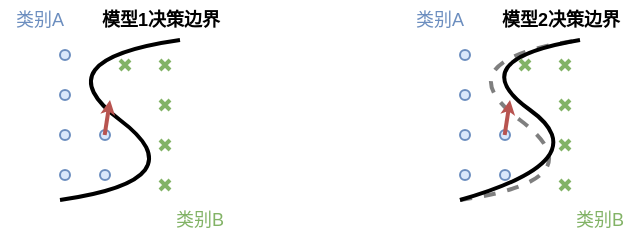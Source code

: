 <mxfile version="26.0.13">
  <diagram name="第 1 页" id="Q9MBymESR3TjVLLIOMGT">
    <mxGraphModel dx="255" dy="289" grid="1" gridSize="10" guides="1" tooltips="1" connect="1" arrows="1" fold="1" page="1" pageScale="1" pageWidth="1169" pageHeight="827" math="0" shadow="0">
      <root>
        <mxCell id="0" />
        <mxCell id="1" parent="0" />
        <mxCell id="rEHO3wVgUw_oy06tpRax-138" value="" style="curved=1;endArrow=none;html=1;rounded=0;strokeWidth=2;startFill=0;dashed=1;opacity=50;" edge="1" parent="1">
          <mxGeometry width="50" height="50" relative="1" as="geometry">
            <mxPoint x="310" y="660" as="sourcePoint" />
            <mxPoint x="370" y="580" as="targetPoint" />
            <Array as="points">
              <mxPoint x="380" y="650" />
              <mxPoint x="300" y="590" />
            </Array>
          </mxGeometry>
        </mxCell>
        <mxCell id="rEHO3wVgUw_oy06tpRax-137" value="" style="rounded=0;whiteSpace=wrap;html=1;fillColor=none;strokeColor=none;" vertex="1" parent="1">
          <mxGeometry x="280" y="560" width="120" height="120" as="geometry" />
        </mxCell>
        <mxCell id="rEHO3wVgUw_oy06tpRax-33" value="" style="rounded=0;whiteSpace=wrap;html=1;fillColor=none;strokeColor=none;" vertex="1" parent="1">
          <mxGeometry x="80" y="560" width="120" height="120" as="geometry" />
        </mxCell>
        <mxCell id="rEHO3wVgUw_oy06tpRax-2" value="类别A" style="text;html=1;align=center;verticalAlign=middle;whiteSpace=wrap;rounded=0;fontSize=9;fontColor=#6C8EBF;labelBackgroundColor=default;" vertex="1" parent="1">
          <mxGeometry x="80" y="560" width="40" height="20" as="geometry" />
        </mxCell>
        <mxCell id="rEHO3wVgUw_oy06tpRax-3" value="类别B" style="text;html=1;align=center;verticalAlign=middle;whiteSpace=wrap;rounded=0;fontSize=9;fontColor=#82B366;" vertex="1" parent="1">
          <mxGeometry x="160" y="660" width="40" height="20" as="geometry" />
        </mxCell>
        <mxCell id="rEHO3wVgUw_oy06tpRax-25" value="" style="curved=1;endArrow=none;html=1;rounded=0;strokeWidth=2;startFill=0;" edge="1" parent="1">
          <mxGeometry width="50" height="50" relative="1" as="geometry">
            <mxPoint x="110" y="660" as="sourcePoint" />
            <mxPoint x="170" y="580" as="targetPoint" />
            <Array as="points">
              <mxPoint x="180" y="650" />
              <mxPoint x="100" y="590" />
            </Array>
          </mxGeometry>
        </mxCell>
        <mxCell id="rEHO3wVgUw_oy06tpRax-26" value="" style="shape=umlDestroy;whiteSpace=wrap;html=1;strokeWidth=2;targetShapes=umlLifeline;aspect=fixed;fillColor=#d5e8d4;strokeColor=#82b366;" vertex="1" parent="1">
          <mxGeometry x="160" y="630" width="5" height="5" as="geometry" />
        </mxCell>
        <mxCell id="rEHO3wVgUw_oy06tpRax-28" value="" style="shape=umlDestroy;whiteSpace=wrap;html=1;strokeWidth=2;targetShapes=umlLifeline;aspect=fixed;shadow=0;fillColor=#d5e8d4;strokeColor=#82b366;" vertex="1" parent="1">
          <mxGeometry x="160" y="610" width="5" height="5" as="geometry" />
        </mxCell>
        <mxCell id="rEHO3wVgUw_oy06tpRax-29" value="" style="shape=umlDestroy;whiteSpace=wrap;html=1;strokeWidth=2;targetShapes=umlLifeline;aspect=fixed;fillColor=#d5e8d4;strokeColor=#82b366;" vertex="1" parent="1">
          <mxGeometry x="160" y="590" width="5" height="5" as="geometry" />
        </mxCell>
        <mxCell id="rEHO3wVgUw_oy06tpRax-32" value="" style="shape=umlDestroy;whiteSpace=wrap;html=1;strokeWidth=2;targetShapes=umlLifeline;aspect=fixed;fillColor=#d5e8d4;strokeColor=#82b366;" vertex="1" parent="1">
          <mxGeometry x="160" y="650" width="5" height="5" as="geometry" />
        </mxCell>
        <mxCell id="rEHO3wVgUw_oy06tpRax-36" value="" style="shape=umlDestroy;whiteSpace=wrap;html=1;strokeWidth=2;targetShapes=umlLifeline;aspect=fixed;fillColor=#d5e8d4;strokeColor=#82b366;" vertex="1" parent="1">
          <mxGeometry x="140" y="590" width="5" height="5" as="geometry" />
        </mxCell>
        <mxCell id="rEHO3wVgUw_oy06tpRax-40" value="" style="shape=ellipse;fillColor=#dae8fc;strokeColor=#6c8ebf;html=1;sketch=0;aspect=fixed;" vertex="1" parent="1">
          <mxGeometry x="130" y="625" width="5" height="5" as="geometry" />
        </mxCell>
        <mxCell id="rEHO3wVgUw_oy06tpRax-41" value="" style="shape=ellipse;fillColor=#dae8fc;strokeColor=#6c8ebf;html=1;sketch=0;aspect=fixed;" vertex="1" parent="1">
          <mxGeometry x="130" y="645" width="5" height="5" as="geometry" />
        </mxCell>
        <mxCell id="rEHO3wVgUw_oy06tpRax-42" value="" style="shape=ellipse;fillColor=#dae8fc;strokeColor=#6c8ebf;html=1;sketch=0;aspect=fixed;" vertex="1" parent="1">
          <mxGeometry x="110" y="645" width="5" height="5" as="geometry" />
        </mxCell>
        <mxCell id="rEHO3wVgUw_oy06tpRax-43" value="" style="shape=ellipse;fillColor=#dae8fc;strokeColor=#6c8ebf;html=1;sketch=0;aspect=fixed;" vertex="1" parent="1">
          <mxGeometry x="110" y="625" width="5" height="5" as="geometry" />
        </mxCell>
        <mxCell id="rEHO3wVgUw_oy06tpRax-45" value="" style="shape=ellipse;fillColor=#dae8fc;strokeColor=#6c8ebf;html=1;sketch=0;aspect=fixed;" vertex="1" parent="1">
          <mxGeometry x="110" y="605" width="5" height="5" as="geometry" />
        </mxCell>
        <mxCell id="rEHO3wVgUw_oy06tpRax-47" value="" style="shape=ellipse;fillColor=#dae8fc;strokeColor=#6c8ebf;html=1;sketch=0;aspect=fixed;" vertex="1" parent="1">
          <mxGeometry x="110" y="585" width="5" height="5" as="geometry" />
        </mxCell>
        <mxCell id="rEHO3wVgUw_oy06tpRax-50" value="" style="endArrow=classic;html=1;rounded=0;fillColor=#f8cecc;strokeColor=#b85450;exitX=0.467;exitY=0.503;exitDx=0;exitDy=0;exitPerimeter=0;endFill=1;endSize=1;strokeWidth=2;" edge="1" parent="1" source="rEHO3wVgUw_oy06tpRax-40">
          <mxGeometry width="50" height="50" relative="1" as="geometry">
            <mxPoint x="107.5" y="565" as="sourcePoint" />
            <mxPoint x="135" y="610" as="targetPoint" />
          </mxGeometry>
        </mxCell>
        <mxCell id="rEHO3wVgUw_oy06tpRax-66" value="模型1决策边界" style="text;html=1;align=center;verticalAlign=middle;resizable=0;points=[];autosize=1;strokeColor=none;fillColor=none;fontSize=9;fontStyle=1" vertex="1" parent="1">
          <mxGeometry x="120" y="560" width="80" height="20" as="geometry" />
        </mxCell>
        <mxCell id="rEHO3wVgUw_oy06tpRax-121" value="类别A" style="text;html=1;align=center;verticalAlign=middle;whiteSpace=wrap;rounded=0;fontSize=9;fontColor=#6C8EBF;labelBackgroundColor=default;" vertex="1" parent="1">
          <mxGeometry x="280" y="560" width="40" height="20" as="geometry" />
        </mxCell>
        <mxCell id="rEHO3wVgUw_oy06tpRax-122" value="类别B" style="text;html=1;align=center;verticalAlign=middle;whiteSpace=wrap;rounded=0;fontSize=9;fontColor=#82B366;" vertex="1" parent="1">
          <mxGeometry x="360" y="660" width="40" height="20" as="geometry" />
        </mxCell>
        <mxCell id="rEHO3wVgUw_oy06tpRax-123" value="" style="curved=1;endArrow=none;html=1;rounded=0;strokeWidth=2;startFill=0;" edge="1" parent="1">
          <mxGeometry width="50" height="50" relative="1" as="geometry">
            <mxPoint x="310" y="660" as="sourcePoint" />
            <mxPoint x="370" y="580" as="targetPoint" />
            <Array as="points">
              <mxPoint x="380" y="640" />
              <mxPoint x="310" y="590" />
            </Array>
          </mxGeometry>
        </mxCell>
        <mxCell id="rEHO3wVgUw_oy06tpRax-124" value="" style="shape=umlDestroy;whiteSpace=wrap;html=1;strokeWidth=2;targetShapes=umlLifeline;aspect=fixed;fillColor=#d5e8d4;strokeColor=#82b366;" vertex="1" parent="1">
          <mxGeometry x="360" y="630" width="5" height="5" as="geometry" />
        </mxCell>
        <mxCell id="rEHO3wVgUw_oy06tpRax-125" value="" style="shape=umlDestroy;whiteSpace=wrap;html=1;strokeWidth=2;targetShapes=umlLifeline;aspect=fixed;shadow=0;fillColor=#d5e8d4;strokeColor=#82b366;" vertex="1" parent="1">
          <mxGeometry x="360" y="610" width="5" height="5" as="geometry" />
        </mxCell>
        <mxCell id="rEHO3wVgUw_oy06tpRax-126" value="" style="shape=umlDestroy;whiteSpace=wrap;html=1;strokeWidth=2;targetShapes=umlLifeline;aspect=fixed;fillColor=#d5e8d4;strokeColor=#82b366;" vertex="1" parent="1">
          <mxGeometry x="360" y="590" width="5" height="5" as="geometry" />
        </mxCell>
        <mxCell id="rEHO3wVgUw_oy06tpRax-127" value="" style="shape=umlDestroy;whiteSpace=wrap;html=1;strokeWidth=2;targetShapes=umlLifeline;aspect=fixed;fillColor=#d5e8d4;strokeColor=#82b366;" vertex="1" parent="1">
          <mxGeometry x="360" y="650" width="5" height="5" as="geometry" />
        </mxCell>
        <mxCell id="rEHO3wVgUw_oy06tpRax-128" value="" style="shape=umlDestroy;whiteSpace=wrap;html=1;strokeWidth=2;targetShapes=umlLifeline;aspect=fixed;fillColor=#d5e8d4;strokeColor=#82b366;" vertex="1" parent="1">
          <mxGeometry x="340" y="590" width="5" height="5" as="geometry" />
        </mxCell>
        <mxCell id="rEHO3wVgUw_oy06tpRax-129" value="" style="shape=ellipse;fillColor=#dae8fc;strokeColor=#6c8ebf;html=1;sketch=0;aspect=fixed;" vertex="1" parent="1">
          <mxGeometry x="330" y="625" width="5" height="5" as="geometry" />
        </mxCell>
        <mxCell id="rEHO3wVgUw_oy06tpRax-130" value="" style="shape=ellipse;fillColor=#dae8fc;strokeColor=#6c8ebf;html=1;sketch=0;aspect=fixed;" vertex="1" parent="1">
          <mxGeometry x="330" y="645" width="5" height="5" as="geometry" />
        </mxCell>
        <mxCell id="rEHO3wVgUw_oy06tpRax-131" value="" style="shape=ellipse;fillColor=#dae8fc;strokeColor=#6c8ebf;html=1;sketch=0;aspect=fixed;" vertex="1" parent="1">
          <mxGeometry x="310" y="645" width="5" height="5" as="geometry" />
        </mxCell>
        <mxCell id="rEHO3wVgUw_oy06tpRax-132" value="" style="shape=ellipse;fillColor=#dae8fc;strokeColor=#6c8ebf;html=1;sketch=0;aspect=fixed;" vertex="1" parent="1">
          <mxGeometry x="310" y="625" width="5" height="5" as="geometry" />
        </mxCell>
        <mxCell id="rEHO3wVgUw_oy06tpRax-133" value="" style="shape=ellipse;fillColor=#dae8fc;strokeColor=#6c8ebf;html=1;sketch=0;aspect=fixed;" vertex="1" parent="1">
          <mxGeometry x="310" y="605" width="5" height="5" as="geometry" />
        </mxCell>
        <mxCell id="rEHO3wVgUw_oy06tpRax-134" value="" style="shape=ellipse;fillColor=#dae8fc;strokeColor=#6c8ebf;html=1;sketch=0;aspect=fixed;" vertex="1" parent="1">
          <mxGeometry x="310" y="585" width="5" height="5" as="geometry" />
        </mxCell>
        <mxCell id="rEHO3wVgUw_oy06tpRax-135" value="" style="endArrow=classic;html=1;rounded=0;fillColor=#f8cecc;strokeColor=#b85450;exitX=0.467;exitY=0.503;exitDx=0;exitDy=0;exitPerimeter=0;endFill=1;endSize=1;strokeWidth=2;" edge="1" parent="1" source="rEHO3wVgUw_oy06tpRax-129">
          <mxGeometry width="50" height="50" relative="1" as="geometry">
            <mxPoint x="307.5" y="565" as="sourcePoint" />
            <mxPoint x="335" y="610" as="targetPoint" />
          </mxGeometry>
        </mxCell>
        <mxCell id="rEHO3wVgUw_oy06tpRax-136" value="模型2决策边界" style="text;html=1;align=center;verticalAlign=middle;resizable=0;points=[];autosize=1;strokeColor=none;fillColor=none;fontSize=9;fontStyle=1" vertex="1" parent="1">
          <mxGeometry x="320" y="560" width="80" height="20" as="geometry" />
        </mxCell>
      </root>
    </mxGraphModel>
  </diagram>
</mxfile>
